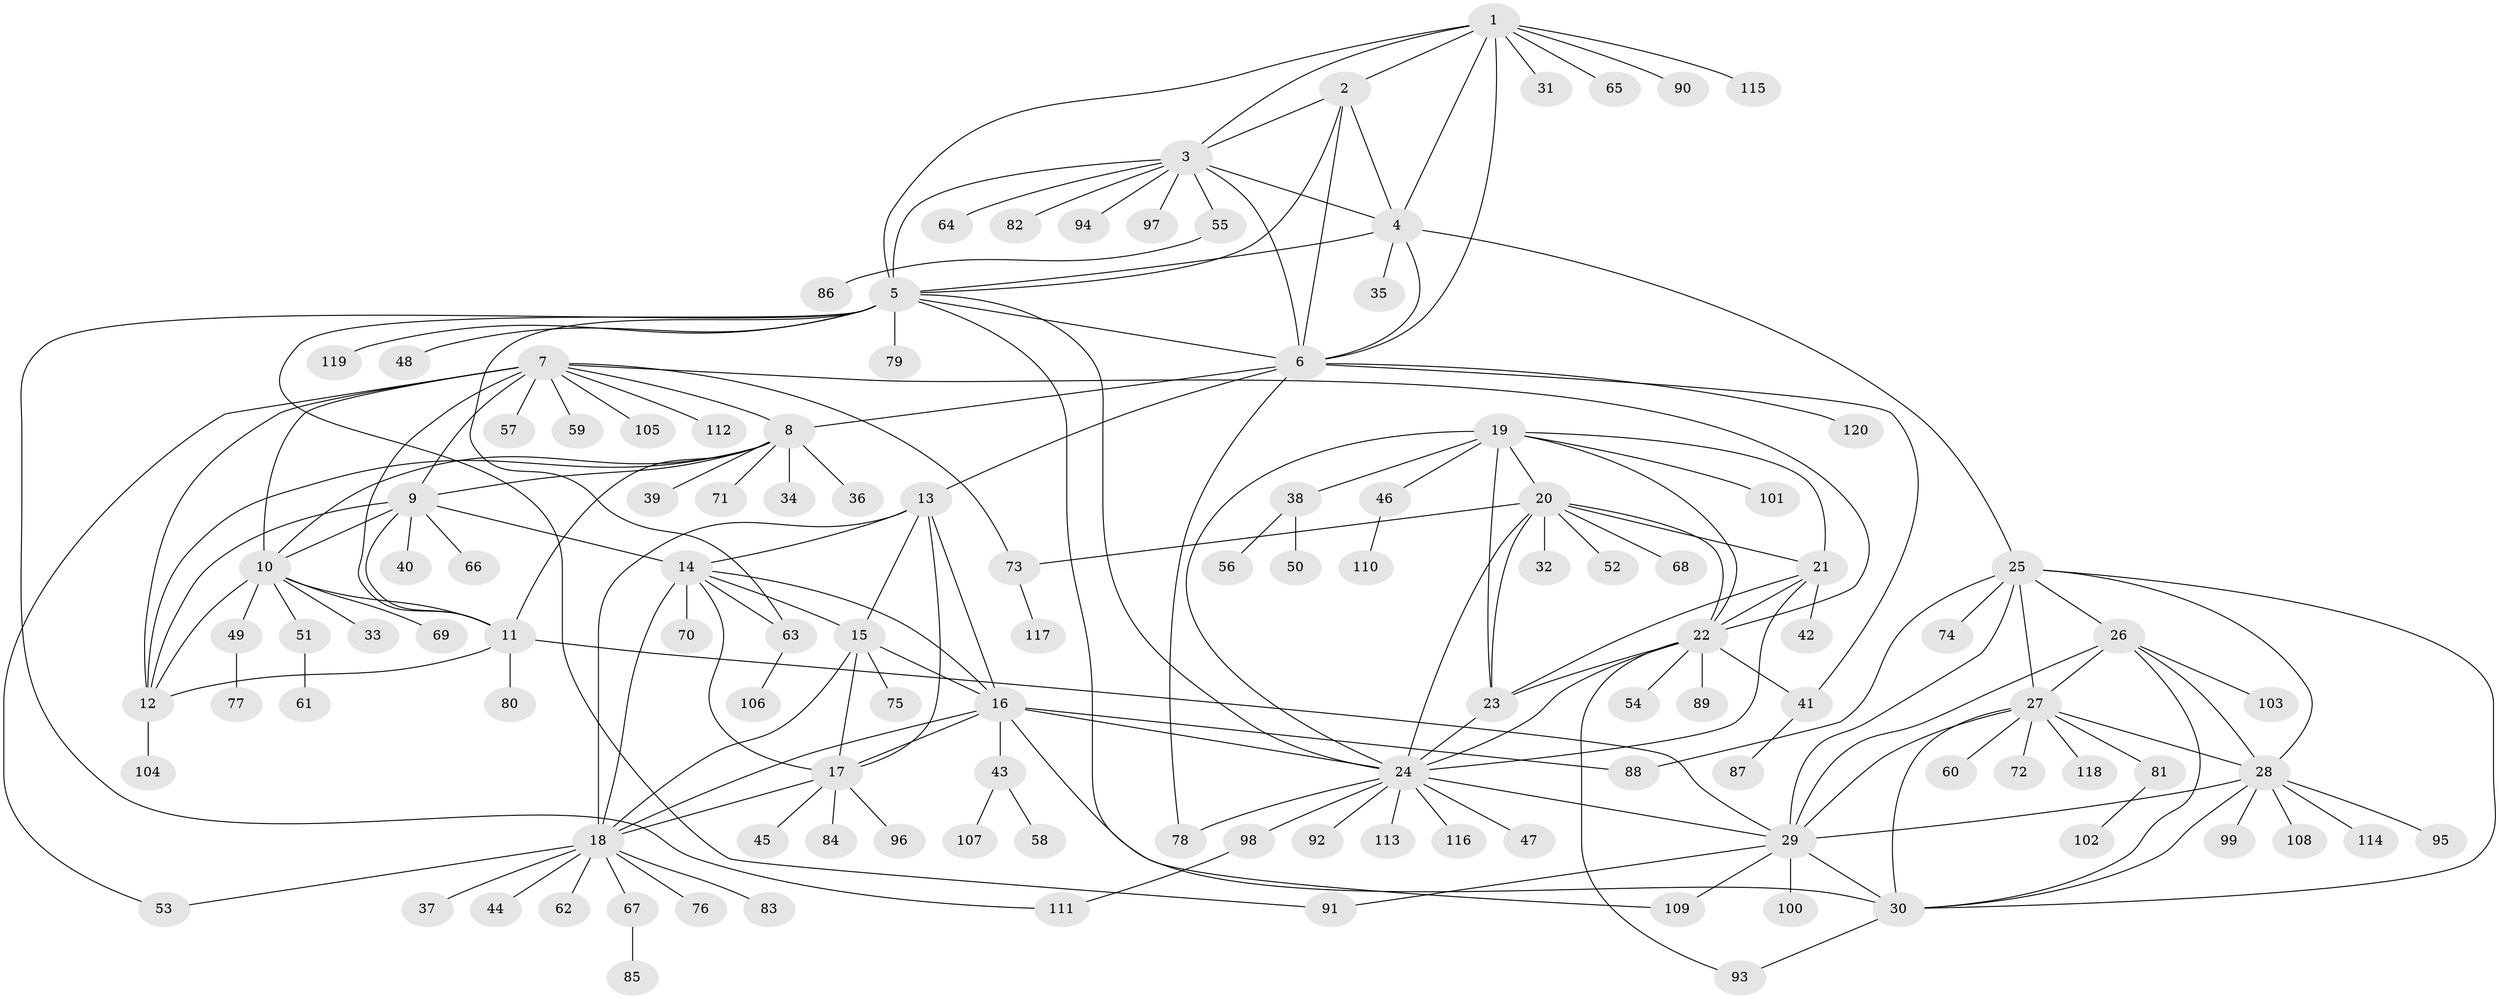 // coarse degree distribution, {7: 0.07446808510638298, 4: 0.010638297872340425, 17: 0.010638297872340425, 5: 0.0425531914893617, 9: 0.0425531914893617, 15: 0.010638297872340425, 12: 0.010638297872340425, 3: 0.0425531914893617, 6: 0.010638297872340425, 10: 0.010638297872340425, 11: 0.010638297872340425, 8: 0.010638297872340425, 13: 0.010638297872340425, 1: 0.6063829787234043, 2: 0.09574468085106383}
// Generated by graph-tools (version 1.1) at 2025/42/03/06/25 10:42:15]
// undirected, 120 vertices, 185 edges
graph export_dot {
graph [start="1"]
  node [color=gray90,style=filled];
  1;
  2;
  3;
  4;
  5;
  6;
  7;
  8;
  9;
  10;
  11;
  12;
  13;
  14;
  15;
  16;
  17;
  18;
  19;
  20;
  21;
  22;
  23;
  24;
  25;
  26;
  27;
  28;
  29;
  30;
  31;
  32;
  33;
  34;
  35;
  36;
  37;
  38;
  39;
  40;
  41;
  42;
  43;
  44;
  45;
  46;
  47;
  48;
  49;
  50;
  51;
  52;
  53;
  54;
  55;
  56;
  57;
  58;
  59;
  60;
  61;
  62;
  63;
  64;
  65;
  66;
  67;
  68;
  69;
  70;
  71;
  72;
  73;
  74;
  75;
  76;
  77;
  78;
  79;
  80;
  81;
  82;
  83;
  84;
  85;
  86;
  87;
  88;
  89;
  90;
  91;
  92;
  93;
  94;
  95;
  96;
  97;
  98;
  99;
  100;
  101;
  102;
  103;
  104;
  105;
  106;
  107;
  108;
  109;
  110;
  111;
  112;
  113;
  114;
  115;
  116;
  117;
  118;
  119;
  120;
  1 -- 2;
  1 -- 3;
  1 -- 4;
  1 -- 5;
  1 -- 6;
  1 -- 31;
  1 -- 65;
  1 -- 90;
  1 -- 115;
  2 -- 3;
  2 -- 4;
  2 -- 5;
  2 -- 6;
  3 -- 4;
  3 -- 5;
  3 -- 6;
  3 -- 55;
  3 -- 64;
  3 -- 82;
  3 -- 94;
  3 -- 97;
  4 -- 5;
  4 -- 6;
  4 -- 25;
  4 -- 35;
  5 -- 6;
  5 -- 24;
  5 -- 48;
  5 -- 63;
  5 -- 79;
  5 -- 91;
  5 -- 109;
  5 -- 111;
  5 -- 119;
  6 -- 8;
  6 -- 13;
  6 -- 41;
  6 -- 78;
  6 -- 120;
  7 -- 8;
  7 -- 9;
  7 -- 10;
  7 -- 11;
  7 -- 12;
  7 -- 22;
  7 -- 53;
  7 -- 57;
  7 -- 59;
  7 -- 73;
  7 -- 105;
  7 -- 112;
  8 -- 9;
  8 -- 10;
  8 -- 11;
  8 -- 12;
  8 -- 34;
  8 -- 36;
  8 -- 39;
  8 -- 71;
  9 -- 10;
  9 -- 11;
  9 -- 12;
  9 -- 14;
  9 -- 40;
  9 -- 66;
  10 -- 11;
  10 -- 12;
  10 -- 33;
  10 -- 49;
  10 -- 51;
  10 -- 69;
  11 -- 12;
  11 -- 29;
  11 -- 80;
  12 -- 104;
  13 -- 14;
  13 -- 15;
  13 -- 16;
  13 -- 17;
  13 -- 18;
  14 -- 15;
  14 -- 16;
  14 -- 17;
  14 -- 18;
  14 -- 63;
  14 -- 70;
  15 -- 16;
  15 -- 17;
  15 -- 18;
  15 -- 75;
  16 -- 17;
  16 -- 18;
  16 -- 24;
  16 -- 30;
  16 -- 43;
  16 -- 88;
  17 -- 18;
  17 -- 45;
  17 -- 84;
  17 -- 96;
  18 -- 37;
  18 -- 44;
  18 -- 53;
  18 -- 62;
  18 -- 67;
  18 -- 76;
  18 -- 83;
  19 -- 20;
  19 -- 21;
  19 -- 22;
  19 -- 23;
  19 -- 24;
  19 -- 38;
  19 -- 46;
  19 -- 101;
  20 -- 21;
  20 -- 22;
  20 -- 23;
  20 -- 24;
  20 -- 32;
  20 -- 52;
  20 -- 68;
  20 -- 73;
  21 -- 22;
  21 -- 23;
  21 -- 24;
  21 -- 42;
  22 -- 23;
  22 -- 24;
  22 -- 41;
  22 -- 54;
  22 -- 89;
  22 -- 93;
  23 -- 24;
  24 -- 29;
  24 -- 47;
  24 -- 78;
  24 -- 92;
  24 -- 98;
  24 -- 113;
  24 -- 116;
  25 -- 26;
  25 -- 27;
  25 -- 28;
  25 -- 29;
  25 -- 30;
  25 -- 74;
  25 -- 88;
  26 -- 27;
  26 -- 28;
  26 -- 29;
  26 -- 30;
  26 -- 103;
  27 -- 28;
  27 -- 29;
  27 -- 30;
  27 -- 60;
  27 -- 72;
  27 -- 81;
  27 -- 118;
  28 -- 29;
  28 -- 30;
  28 -- 95;
  28 -- 99;
  28 -- 108;
  28 -- 114;
  29 -- 30;
  29 -- 91;
  29 -- 100;
  29 -- 109;
  30 -- 93;
  38 -- 50;
  38 -- 56;
  41 -- 87;
  43 -- 58;
  43 -- 107;
  46 -- 110;
  49 -- 77;
  51 -- 61;
  55 -- 86;
  63 -- 106;
  67 -- 85;
  73 -- 117;
  81 -- 102;
  98 -- 111;
}
